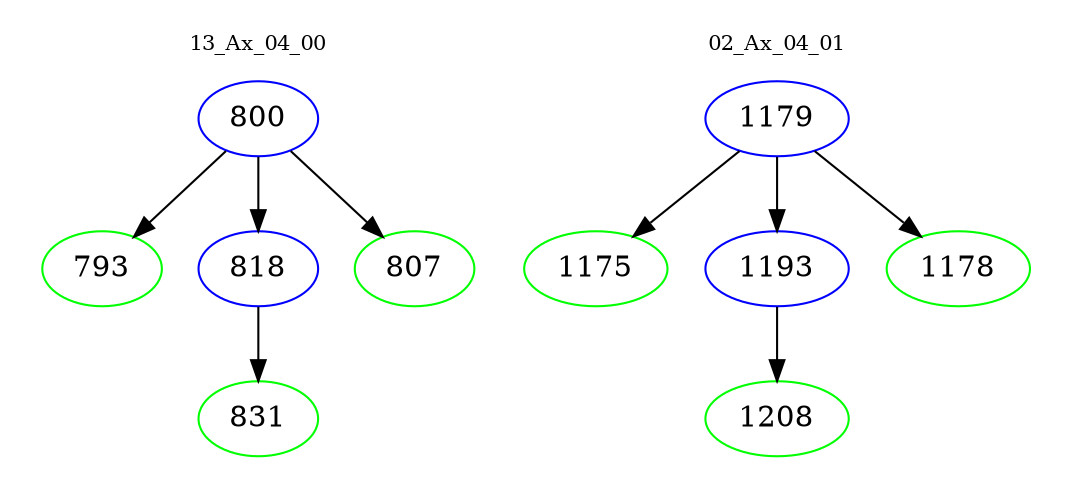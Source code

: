 digraph{
subgraph cluster_0 {
color = white
label = "13_Ax_04_00";
fontsize=10;
T0_800 [label="800", color="blue"]
T0_800 -> T0_793 [color="black"]
T0_793 [label="793", color="green"]
T0_800 -> T0_818 [color="black"]
T0_818 [label="818", color="blue"]
T0_818 -> T0_831 [color="black"]
T0_831 [label="831", color="green"]
T0_800 -> T0_807 [color="black"]
T0_807 [label="807", color="green"]
}
subgraph cluster_1 {
color = white
label = "02_Ax_04_01";
fontsize=10;
T1_1179 [label="1179", color="blue"]
T1_1179 -> T1_1175 [color="black"]
T1_1175 [label="1175", color="green"]
T1_1179 -> T1_1193 [color="black"]
T1_1193 [label="1193", color="blue"]
T1_1193 -> T1_1208 [color="black"]
T1_1208 [label="1208", color="green"]
T1_1179 -> T1_1178 [color="black"]
T1_1178 [label="1178", color="green"]
}
}
